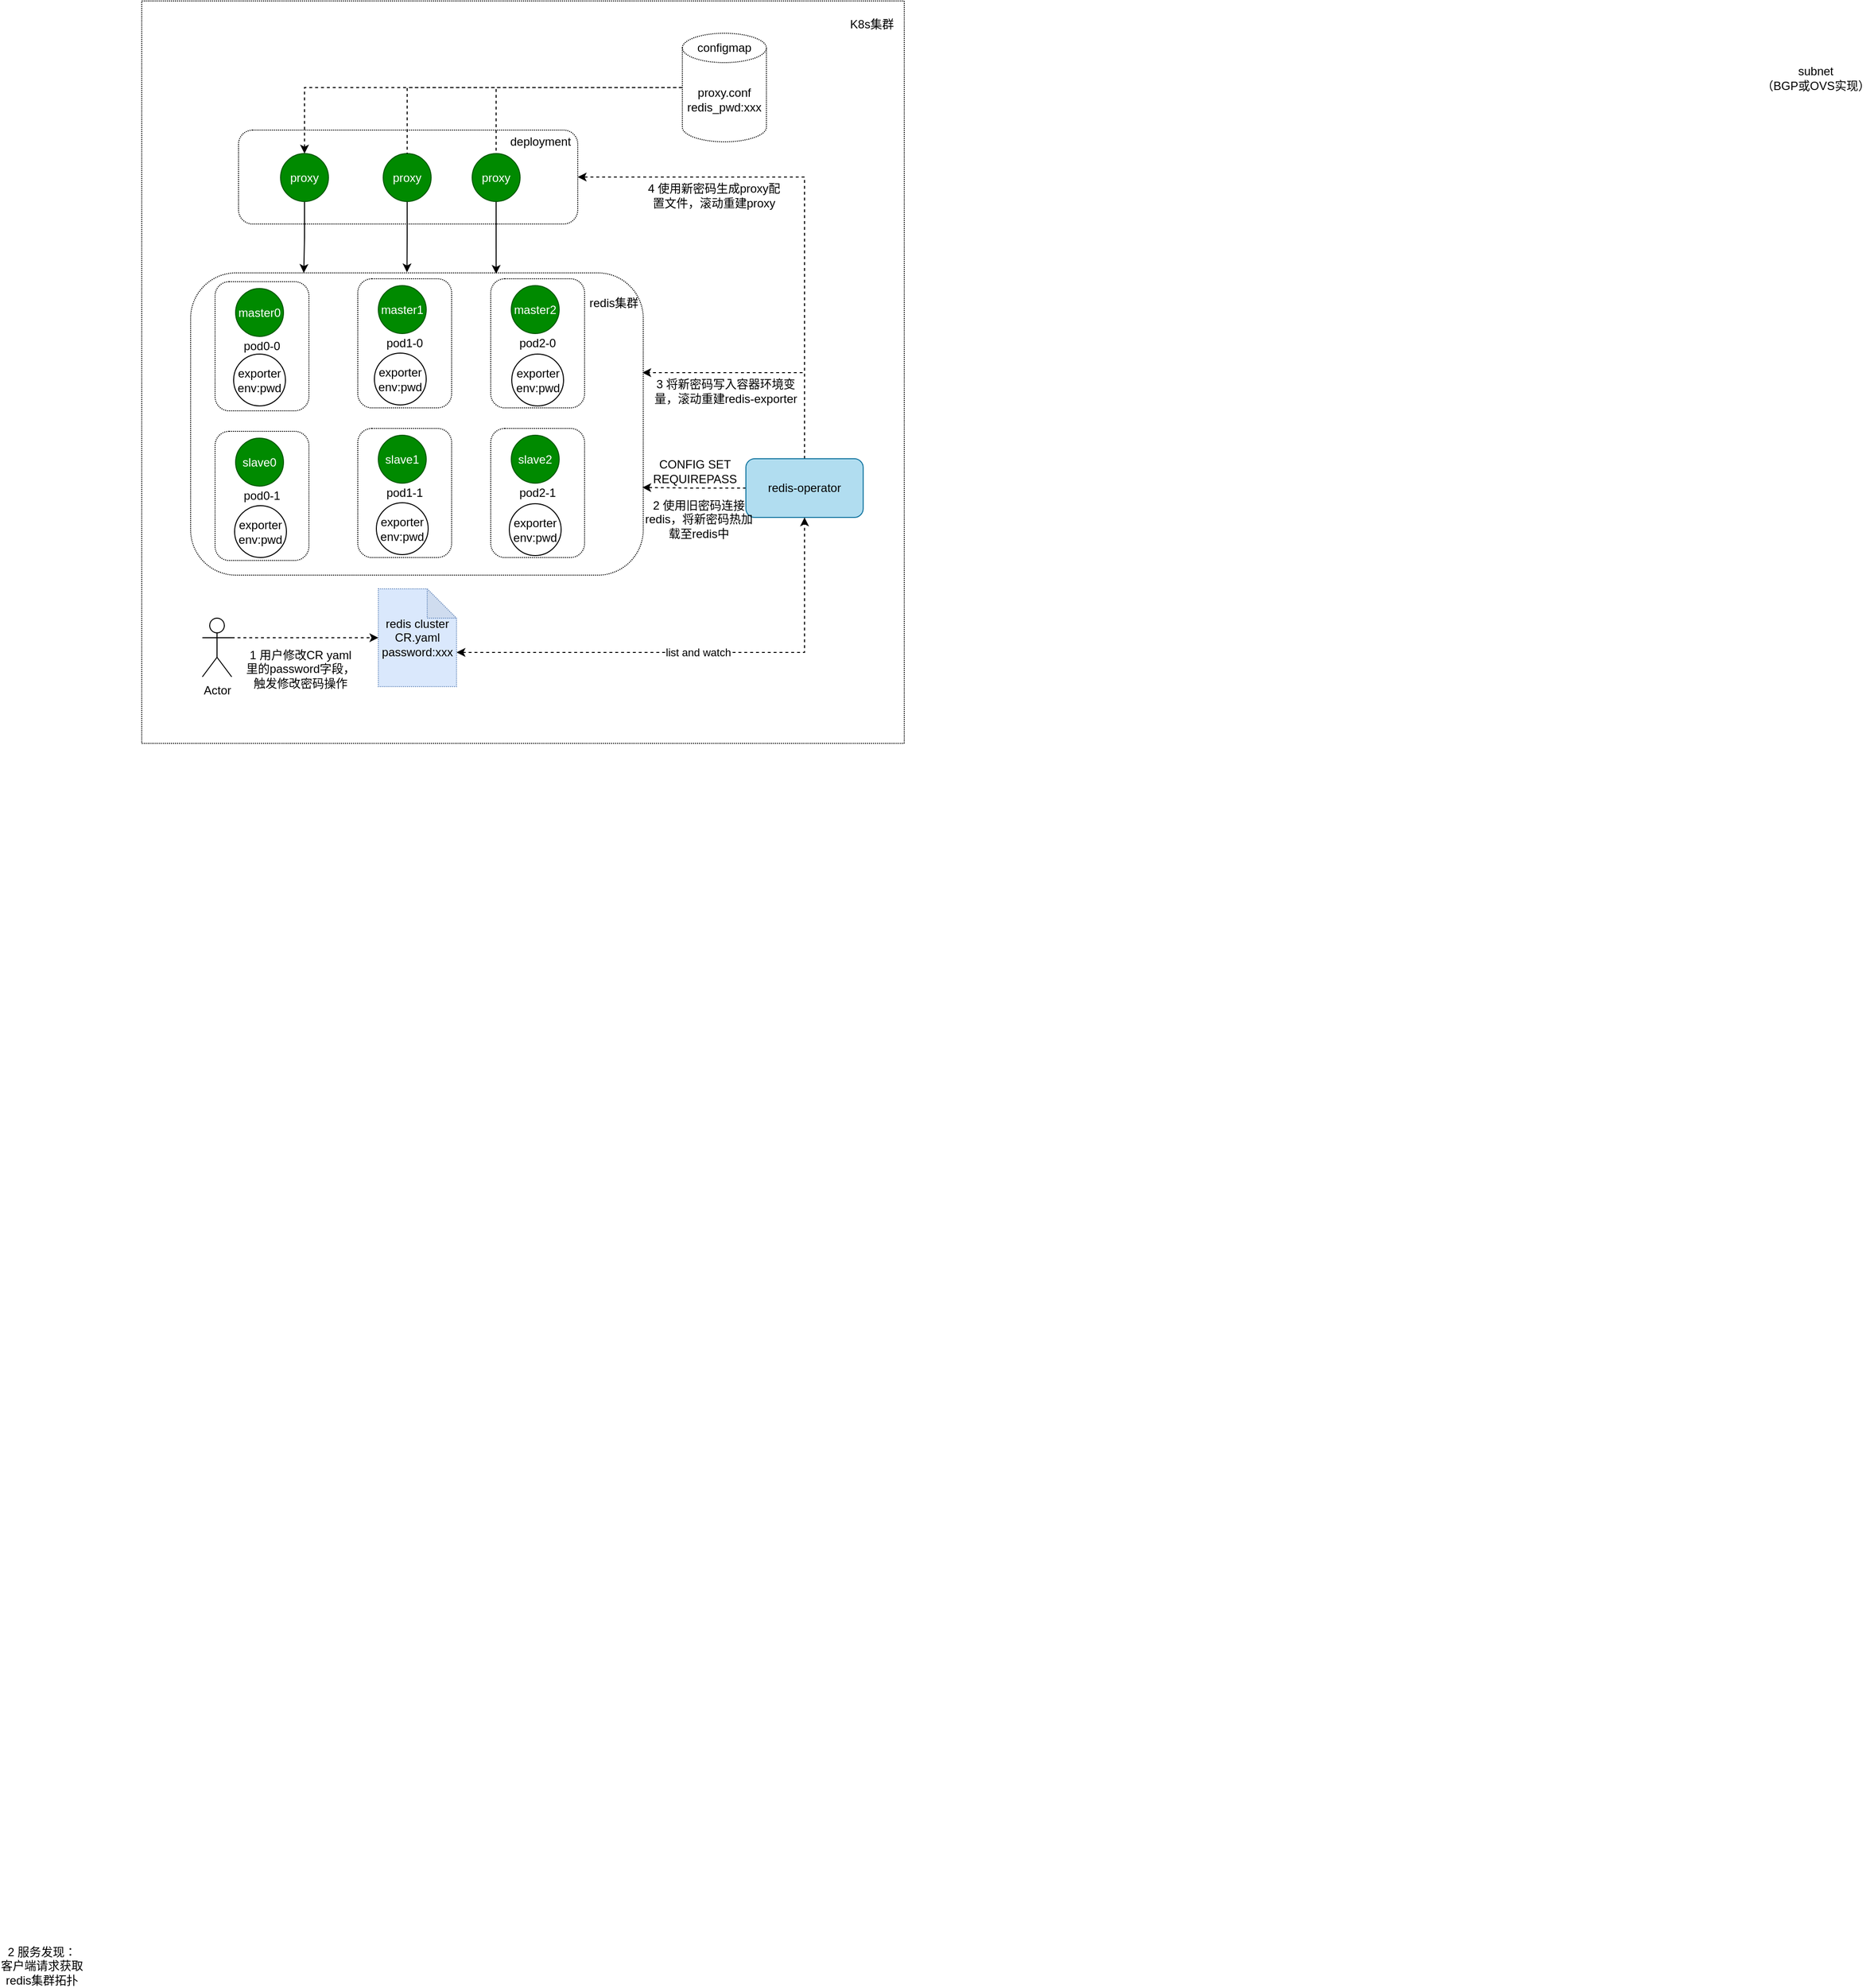 <mxfile version="20.5.3" type="github">
  <diagram id="rYdwiMb5jvszhZctyrXV" name="第 1 页">
    <mxGraphModel dx="951" dy="763" grid="0" gridSize="10" guides="1" tooltips="1" connect="1" arrows="1" fold="1" page="0" pageScale="1" pageWidth="1920" pageHeight="1200" math="0" shadow="0">
      <root>
        <mxCell id="0" />
        <mxCell id="1" parent="0" />
        <mxCell id="fc0Et_haitifpb5bSG0c-15" value="" style="rounded=0;whiteSpace=wrap;html=1;fillColor=none;dashed=1;dashPattern=1 1;" parent="1" vertex="1">
          <mxGeometry x="605" y="134" width="780" height="759" as="geometry" />
        </mxCell>
        <mxCell id="UUUI14ZKRIE0cY6bywck-4" style="edgeStyle=orthogonalEdgeStyle;rounded=0;orthogonalLoop=1;jettySize=auto;html=1;exitX=0.5;exitY=0;exitDx=0;exitDy=0;entryX=0;entryY=0.5;entryDx=0;entryDy=0;entryPerimeter=0;dashed=1;startArrow=classic;startFill=1;endArrow=none;endFill=0;" edge="1" parent="1" source="CZOD9MttlhJFFi8Qf4Fr-31" target="UUUI14ZKRIE0cY6bywck-2">
          <mxGeometry relative="1" as="geometry" />
        </mxCell>
        <mxCell id="CZOD9MttlhJFFi8Qf4Fr-35" value="" style="rounded=1;whiteSpace=wrap;html=1;dashed=1;dashPattern=1 1;fillColor=none;" parent="1" vertex="1">
          <mxGeometry x="704" y="266" width="347" height="96" as="geometry" />
        </mxCell>
        <mxCell id="fc0Et_haitifpb5bSG0c-1" value="" style="rounded=1;whiteSpace=wrap;html=1;dashed=1;dashPattern=1 1;" parent="1" vertex="1">
          <mxGeometry x="655" y="412" width="463" height="309" as="geometry" />
        </mxCell>
        <mxCell id="CZOD9MttlhJFFi8Qf4Fr-2" value="pod0-0" style="rounded=1;whiteSpace=wrap;html=1;fillColor=none;dashed=1;dashPattern=1 1;" parent="1" vertex="1">
          <mxGeometry x="680" y="421" width="96" height="132" as="geometry" />
        </mxCell>
        <mxCell id="fc0Et_haitifpb5bSG0c-2" value="master0" style="ellipse;whiteSpace=wrap;html=1;aspect=fixed;fillColor=#008a00;fontColor=#ffffff;strokeColor=#005700;" parent="1" vertex="1">
          <mxGeometry x="701" y="428" width="49" height="49" as="geometry" />
        </mxCell>
        <mxCell id="fc0Et_haitifpb5bSG0c-16" value="K8s集群" style="text;html=1;strokeColor=none;fillColor=none;align=center;verticalAlign=middle;whiteSpace=wrap;rounded=0;dashed=1;" parent="1" vertex="1">
          <mxGeometry x="1322" y="143" width="60" height="30" as="geometry" />
        </mxCell>
        <mxCell id="fc0Et_haitifpb5bSG0c-70" value="2 服务发现：&lt;br&gt;客户端请求获取redis集群拓扑" style="text;html=1;strokeColor=none;fillColor=none;align=center;verticalAlign=middle;whiteSpace=wrap;rounded=0;" parent="1" vertex="1">
          <mxGeometry x="460" y="2123" width="86" height="40" as="geometry" />
        </mxCell>
        <mxCell id="k7kp1MV-_mNu26BSV135-75" value="subnet&lt;br&gt;（BGP或OVS实现）" style="text;html=1;strokeColor=none;fillColor=none;align=center;verticalAlign=middle;whiteSpace=wrap;rounded=0;dashed=1;dashPattern=1 1;" parent="1" vertex="1">
          <mxGeometry x="2259" y="198" width="117" height="30" as="geometry" />
        </mxCell>
        <mxCell id="k7kp1MV-_mNu26BSV135-80" value="redis集群" style="text;html=1;strokeColor=none;fillColor=none;align=center;verticalAlign=middle;whiteSpace=wrap;rounded=0;dashed=1;dashPattern=1 1;" parent="1" vertex="1">
          <mxGeometry x="1058" y="428" width="60" height="30" as="geometry" />
        </mxCell>
        <mxCell id="CZOD9MttlhJFFi8Qf4Fr-42" style="edgeStyle=orthogonalEdgeStyle;rounded=0;orthogonalLoop=1;jettySize=auto;html=1;exitX=1;exitY=0.333;exitDx=0;exitDy=0;exitPerimeter=0;entryX=0;entryY=0.5;entryDx=0;entryDy=0;entryPerimeter=0;dashed=1;" parent="1" source="YecgM4xgUUCfINCVM_Nl-14" target="CZOD9MttlhJFFi8Qf4Fr-21" edge="1">
          <mxGeometry relative="1" as="geometry" />
        </mxCell>
        <mxCell id="YecgM4xgUUCfINCVM_Nl-14" value="Actor" style="shape=umlActor;verticalLabelPosition=bottom;verticalAlign=top;html=1;outlineConnect=0;" parent="1" vertex="1">
          <mxGeometry x="667" y="765" width="30" height="60" as="geometry" />
        </mxCell>
        <mxCell id="YecgM4xgUUCfINCVM_Nl-19" value="1 用户修改CR yaml里的password字段，触发修改密码操作" style="text;html=1;strokeColor=none;fillColor=none;align=center;verticalAlign=middle;whiteSpace=wrap;rounded=0;" parent="1" vertex="1">
          <mxGeometry x="709" y="802" width="117" height="30" as="geometry" />
        </mxCell>
        <mxCell id="CZOD9MttlhJFFi8Qf4Fr-27" style="edgeStyle=orthogonalEdgeStyle;rounded=0;orthogonalLoop=1;jettySize=auto;html=1;exitX=0;exitY=0.5;exitDx=0;exitDy=0;entryX=0.998;entryY=0.71;entryDx=0;entryDy=0;entryPerimeter=0;dashed=1;" parent="1" source="YecgM4xgUUCfINCVM_Nl-21" target="fc0Et_haitifpb5bSG0c-1" edge="1">
          <mxGeometry relative="1" as="geometry" />
        </mxCell>
        <mxCell id="CZOD9MttlhJFFi8Qf4Fr-28" style="edgeStyle=orthogonalEdgeStyle;rounded=0;orthogonalLoop=1;jettySize=auto;html=1;exitX=0.5;exitY=0;exitDx=0;exitDy=0;entryX=0.998;entryY=0.33;entryDx=0;entryDy=0;entryPerimeter=0;dashed=1;" parent="1" source="YecgM4xgUUCfINCVM_Nl-21" target="fc0Et_haitifpb5bSG0c-1" edge="1">
          <mxGeometry relative="1" as="geometry" />
        </mxCell>
        <mxCell id="CZOD9MttlhJFFi8Qf4Fr-41" style="edgeStyle=orthogonalEdgeStyle;rounded=0;orthogonalLoop=1;jettySize=auto;html=1;exitX=0.5;exitY=0;exitDx=0;exitDy=0;entryX=1;entryY=0.5;entryDx=0;entryDy=0;dashed=1;" parent="1" source="YecgM4xgUUCfINCVM_Nl-21" target="CZOD9MttlhJFFi8Qf4Fr-35" edge="1">
          <mxGeometry relative="1" as="geometry" />
        </mxCell>
        <mxCell id="YecgM4xgUUCfINCVM_Nl-21" value="redis-operator" style="rounded=1;whiteSpace=wrap;html=1;fillColor=#b1ddf0;strokeColor=#10739e;" parent="1" vertex="1">
          <mxGeometry x="1223" y="602" width="120" height="60" as="geometry" />
        </mxCell>
        <mxCell id="YecgM4xgUUCfINCVM_Nl-28" style="edgeStyle=orthogonalEdgeStyle;rounded=0;orthogonalLoop=1;jettySize=auto;html=1;exitX=0.5;exitY=1;exitDx=0;exitDy=0;dashed=1;" parent="1" edge="1">
          <mxGeometry relative="1" as="geometry">
            <mxPoint x="785.5" y="816" as="sourcePoint" />
            <mxPoint x="785.5" y="816" as="targetPoint" />
          </mxGeometry>
        </mxCell>
        <mxCell id="YecgM4xgUUCfINCVM_Nl-31" value="2 使用旧密码连接redis，将新密码热加载至redis中" style="text;html=1;strokeColor=none;fillColor=none;align=center;verticalAlign=middle;whiteSpace=wrap;rounded=0;" parent="1" vertex="1">
          <mxGeometry x="1116" y="648" width="118" height="32" as="geometry" />
        </mxCell>
        <mxCell id="CZOD9MttlhJFFi8Qf4Fr-1" value="exporter&lt;br&gt;env:pwd" style="ellipse;whiteSpace=wrap;html=1;aspect=fixed;" parent="1" vertex="1">
          <mxGeometry x="699" y="495" width="53" height="53" as="geometry" />
        </mxCell>
        <mxCell id="CZOD9MttlhJFFi8Qf4Fr-6" value="pod0-1" style="rounded=1;whiteSpace=wrap;html=1;fillColor=none;dashed=1;dashPattern=1 1;" parent="1" vertex="1">
          <mxGeometry x="680" y="574" width="96" height="132" as="geometry" />
        </mxCell>
        <mxCell id="CZOD9MttlhJFFi8Qf4Fr-7" value="slave0" style="ellipse;whiteSpace=wrap;html=1;aspect=fixed;fillColor=#008a00;fontColor=#ffffff;strokeColor=#005700;" parent="1" vertex="1">
          <mxGeometry x="701" y="581" width="49" height="49" as="geometry" />
        </mxCell>
        <mxCell id="CZOD9MttlhJFFi8Qf4Fr-8" value="exporter&lt;br&gt;env:pwd" style="ellipse;whiteSpace=wrap;html=1;aspect=fixed;" parent="1" vertex="1">
          <mxGeometry x="700" y="650" width="53" height="53" as="geometry" />
        </mxCell>
        <mxCell id="CZOD9MttlhJFFi8Qf4Fr-9" value="pod1-0" style="rounded=1;whiteSpace=wrap;html=1;fillColor=none;dashed=1;dashPattern=1 1;" parent="1" vertex="1">
          <mxGeometry x="826" y="418" width="96" height="132" as="geometry" />
        </mxCell>
        <mxCell id="CZOD9MttlhJFFi8Qf4Fr-10" value="master1" style="ellipse;whiteSpace=wrap;html=1;aspect=fixed;fillColor=#008a00;fontColor=#ffffff;strokeColor=#005700;" parent="1" vertex="1">
          <mxGeometry x="847" y="425" width="49" height="49" as="geometry" />
        </mxCell>
        <mxCell id="CZOD9MttlhJFFi8Qf4Fr-11" value="exporter&lt;br&gt;env:pwd" style="ellipse;whiteSpace=wrap;html=1;aspect=fixed;" parent="1" vertex="1">
          <mxGeometry x="843" y="494" width="53" height="53" as="geometry" />
        </mxCell>
        <mxCell id="CZOD9MttlhJFFi8Qf4Fr-12" value="pod1-1" style="rounded=1;whiteSpace=wrap;html=1;fillColor=none;dashed=1;dashPattern=1 1;" parent="1" vertex="1">
          <mxGeometry x="826" y="571" width="96" height="132" as="geometry" />
        </mxCell>
        <mxCell id="CZOD9MttlhJFFi8Qf4Fr-13" value="slave1" style="ellipse;whiteSpace=wrap;html=1;aspect=fixed;fillColor=#008a00;fontColor=#ffffff;strokeColor=#005700;" parent="1" vertex="1">
          <mxGeometry x="847" y="578" width="49" height="49" as="geometry" />
        </mxCell>
        <mxCell id="CZOD9MttlhJFFi8Qf4Fr-14" value="exporter&lt;br&gt;env:pwd" style="ellipse;whiteSpace=wrap;html=1;aspect=fixed;" parent="1" vertex="1">
          <mxGeometry x="845" y="647" width="53" height="53" as="geometry" />
        </mxCell>
        <mxCell id="CZOD9MttlhJFFi8Qf4Fr-15" value="pod2-0" style="rounded=1;whiteSpace=wrap;html=1;fillColor=none;dashed=1;dashPattern=1 1;" parent="1" vertex="1">
          <mxGeometry x="962" y="418" width="96" height="132" as="geometry" />
        </mxCell>
        <mxCell id="CZOD9MttlhJFFi8Qf4Fr-16" value="master2" style="ellipse;whiteSpace=wrap;html=1;aspect=fixed;fillColor=#008a00;fontColor=#ffffff;strokeColor=#005700;" parent="1" vertex="1">
          <mxGeometry x="983" y="425" width="49" height="49" as="geometry" />
        </mxCell>
        <mxCell id="CZOD9MttlhJFFi8Qf4Fr-17" value="exporter&lt;br&gt;env:pwd" style="ellipse;whiteSpace=wrap;html=1;aspect=fixed;" parent="1" vertex="1">
          <mxGeometry x="983.5" y="495" width="53" height="53" as="geometry" />
        </mxCell>
        <mxCell id="CZOD9MttlhJFFi8Qf4Fr-18" value="pod2-1" style="rounded=1;whiteSpace=wrap;html=1;fillColor=none;dashed=1;dashPattern=1 1;" parent="1" vertex="1">
          <mxGeometry x="962" y="571" width="96" height="132" as="geometry" />
        </mxCell>
        <mxCell id="CZOD9MttlhJFFi8Qf4Fr-19" value="slave2" style="ellipse;whiteSpace=wrap;html=1;aspect=fixed;fillColor=#008a00;fontColor=#ffffff;strokeColor=#005700;" parent="1" vertex="1">
          <mxGeometry x="983" y="578" width="49" height="49" as="geometry" />
        </mxCell>
        <mxCell id="CZOD9MttlhJFFi8Qf4Fr-20" value="exporter&lt;br&gt;env:pwd" style="ellipse;whiteSpace=wrap;html=1;aspect=fixed;" parent="1" vertex="1">
          <mxGeometry x="981" y="648" width="53" height="53" as="geometry" />
        </mxCell>
        <mxCell id="CZOD9MttlhJFFi8Qf4Fr-46" value="list and watch" style="edgeStyle=orthogonalEdgeStyle;rounded=0;orthogonalLoop=1;jettySize=auto;html=1;exitX=0;exitY=0;exitDx=80;exitDy=65;exitPerimeter=0;entryX=0.5;entryY=1;entryDx=0;entryDy=0;startArrow=classic;startFill=1;dashed=1;" parent="1" source="CZOD9MttlhJFFi8Qf4Fr-21" target="YecgM4xgUUCfINCVM_Nl-21" edge="1">
          <mxGeometry relative="1" as="geometry" />
        </mxCell>
        <mxCell id="CZOD9MttlhJFFi8Qf4Fr-21" value="redis cluster&lt;br&gt;CR.yaml&lt;br&gt;password:xxx" style="shape=note;whiteSpace=wrap;html=1;backgroundOutline=1;darkOpacity=0.05;dashed=1;dashPattern=1 1;fillColor=#dae8fc;strokeColor=#6c8ebf;" parent="1" vertex="1">
          <mxGeometry x="847" y="735" width="80" height="100" as="geometry" />
        </mxCell>
        <mxCell id="CZOD9MttlhJFFi8Qf4Fr-24" value="3 将新密码写入容器环境变量，滚动重建redis-exporter" style="text;html=1;strokeColor=none;fillColor=none;align=center;verticalAlign=middle;whiteSpace=wrap;rounded=0;" parent="1" vertex="1">
          <mxGeometry x="1126" y="518" width="153" height="30" as="geometry" />
        </mxCell>
        <mxCell id="CZOD9MttlhJFFi8Qf4Fr-25" value="4 使用新密码生成proxy配置文件，滚动重建proxy" style="text;html=1;strokeColor=none;fillColor=none;align=center;verticalAlign=middle;whiteSpace=wrap;rounded=0;" parent="1" vertex="1">
          <mxGeometry x="1118" y="318" width="145" height="30" as="geometry" />
        </mxCell>
        <mxCell id="CZOD9MttlhJFFi8Qf4Fr-33" style="edgeStyle=orthogonalEdgeStyle;rounded=0;orthogonalLoop=1;jettySize=auto;html=1;exitX=0.5;exitY=1;exitDx=0;exitDy=0;entryX=0.478;entryY=-0.002;entryDx=0;entryDy=0;entryPerimeter=0;" parent="1" source="CZOD9MttlhJFFi8Qf4Fr-29" target="fc0Et_haitifpb5bSG0c-1" edge="1">
          <mxGeometry relative="1" as="geometry" />
        </mxCell>
        <mxCell id="CZOD9MttlhJFFi8Qf4Fr-29" value="proxy" style="ellipse;whiteSpace=wrap;html=1;aspect=fixed;fillColor=#008a00;fontColor=#ffffff;strokeColor=#005700;" parent="1" vertex="1">
          <mxGeometry x="852" y="290" width="49" height="49" as="geometry" />
        </mxCell>
        <mxCell id="CZOD9MttlhJFFi8Qf4Fr-34" style="edgeStyle=orthogonalEdgeStyle;rounded=0;orthogonalLoop=1;jettySize=auto;html=1;exitX=0.5;exitY=1;exitDx=0;exitDy=0;entryX=0.675;entryY=0.003;entryDx=0;entryDy=0;entryPerimeter=0;" parent="1" source="CZOD9MttlhJFFi8Qf4Fr-30" target="fc0Et_haitifpb5bSG0c-1" edge="1">
          <mxGeometry relative="1" as="geometry">
            <mxPoint x="967" y="411" as="targetPoint" />
            <Array as="points" />
          </mxGeometry>
        </mxCell>
        <mxCell id="CZOD9MttlhJFFi8Qf4Fr-30" value="proxy" style="ellipse;whiteSpace=wrap;html=1;aspect=fixed;fillColor=#008a00;fontColor=#ffffff;strokeColor=#005700;" parent="1" vertex="1">
          <mxGeometry x="943" y="290" width="49" height="49" as="geometry" />
        </mxCell>
        <mxCell id="CZOD9MttlhJFFi8Qf4Fr-32" style="edgeStyle=orthogonalEdgeStyle;rounded=0;orthogonalLoop=1;jettySize=auto;html=1;exitX=0.5;exitY=1;exitDx=0;exitDy=0;entryX=0.25;entryY=0;entryDx=0;entryDy=0;" parent="1" source="CZOD9MttlhJFFi8Qf4Fr-31" target="fc0Et_haitifpb5bSG0c-1" edge="1">
          <mxGeometry relative="1" as="geometry" />
        </mxCell>
        <mxCell id="CZOD9MttlhJFFi8Qf4Fr-31" value="proxy" style="ellipse;whiteSpace=wrap;html=1;aspect=fixed;fillColor=#008a00;fontColor=#ffffff;strokeColor=#005700;" parent="1" vertex="1">
          <mxGeometry x="747" y="290" width="49" height="49" as="geometry" />
        </mxCell>
        <mxCell id="CZOD9MttlhJFFi8Qf4Fr-37" value="deployment" style="text;html=1;strokeColor=none;fillColor=none;align=center;verticalAlign=middle;whiteSpace=wrap;rounded=0;dashed=1;dashPattern=1 1;" parent="1" vertex="1">
          <mxGeometry x="983" y="263" width="60" height="30" as="geometry" />
        </mxCell>
        <mxCell id="CZOD9MttlhJFFi8Qf4Fr-45" value="CONFIG SET REQUIREPASS" style="text;html=1;strokeColor=none;fillColor=none;align=center;verticalAlign=middle;whiteSpace=wrap;rounded=0;dashed=1;dashPattern=1 1;" parent="1" vertex="1">
          <mxGeometry x="1141" y="600" width="60" height="30" as="geometry" />
        </mxCell>
        <mxCell id="UUUI14ZKRIE0cY6bywck-5" style="edgeStyle=orthogonalEdgeStyle;rounded=0;orthogonalLoop=1;jettySize=auto;html=1;exitX=0;exitY=0.5;exitDx=0;exitDy=0;exitPerimeter=0;entryX=0.5;entryY=0;entryDx=0;entryDy=0;dashed=1;startArrow=none;startFill=0;endArrow=none;endFill=0;" edge="1" parent="1" source="UUUI14ZKRIE0cY6bywck-2" target="CZOD9MttlhJFFi8Qf4Fr-29">
          <mxGeometry relative="1" as="geometry" />
        </mxCell>
        <mxCell id="UUUI14ZKRIE0cY6bywck-6" style="edgeStyle=orthogonalEdgeStyle;rounded=0;orthogonalLoop=1;jettySize=auto;html=1;exitX=0;exitY=0.5;exitDx=0;exitDy=0;exitPerimeter=0;entryX=0.5;entryY=0;entryDx=0;entryDy=0;dashed=1;startArrow=none;startFill=0;endArrow=none;endFill=0;" edge="1" parent="1" source="UUUI14ZKRIE0cY6bywck-2" target="CZOD9MttlhJFFi8Qf4Fr-30">
          <mxGeometry relative="1" as="geometry" />
        </mxCell>
        <mxCell id="UUUI14ZKRIE0cY6bywck-2" value="proxy.conf&lt;br&gt;redis_pwd:xxx" style="shape=cylinder3;whiteSpace=wrap;html=1;boundedLbl=1;backgroundOutline=1;size=15;dashed=1;dashPattern=1 1;fillColor=none;" vertex="1" parent="1">
          <mxGeometry x="1158" y="167" width="86" height="111" as="geometry" />
        </mxCell>
        <mxCell id="UUUI14ZKRIE0cY6bywck-3" value="configmap" style="text;html=1;strokeColor=none;fillColor=none;align=center;verticalAlign=middle;whiteSpace=wrap;rounded=0;dashed=1;dashPattern=1 1;" vertex="1" parent="1">
          <mxGeometry x="1171" y="167" width="60" height="30" as="geometry" />
        </mxCell>
      </root>
    </mxGraphModel>
  </diagram>
</mxfile>
